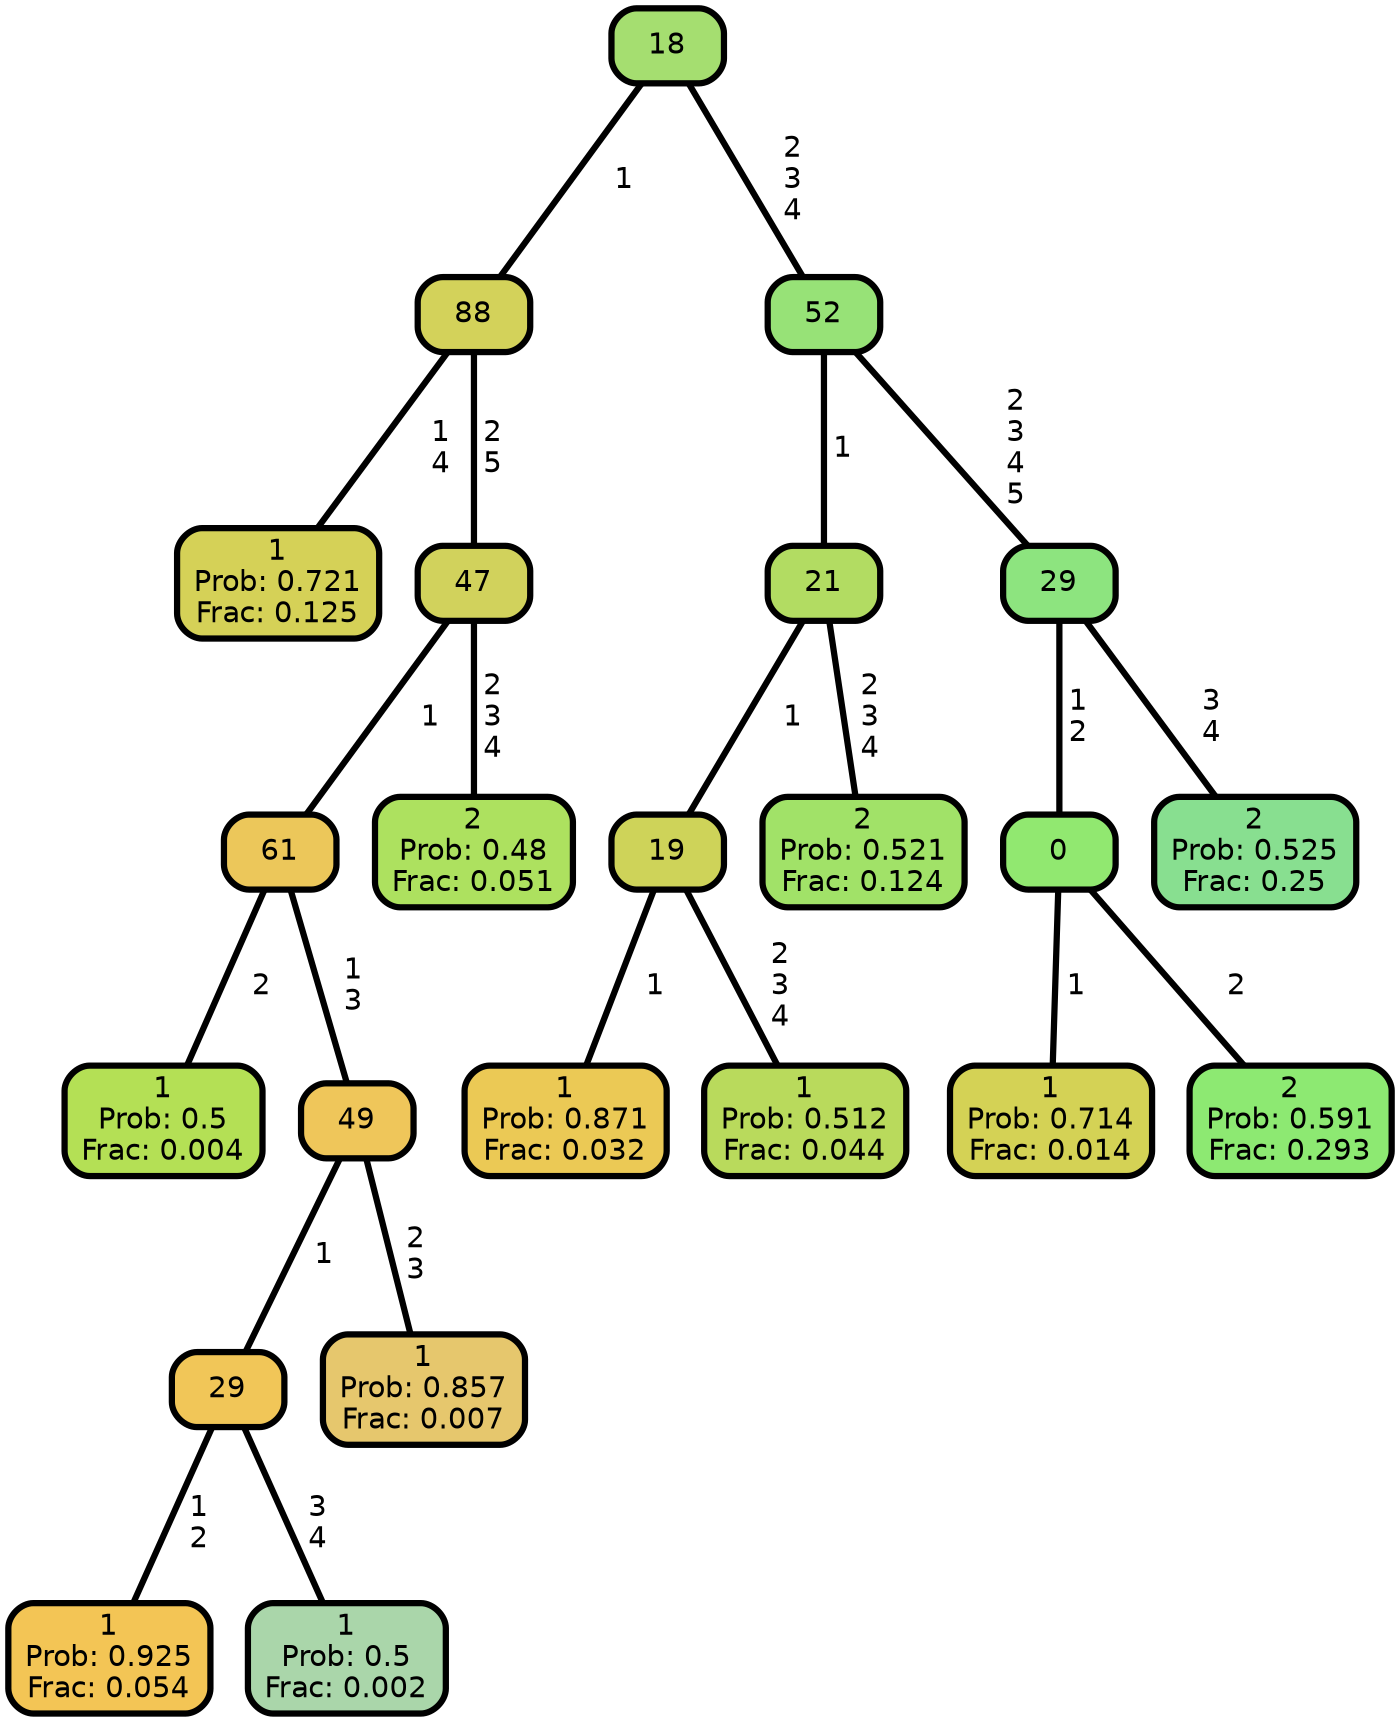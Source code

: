graph Tree {
node [shape=box, style="filled, rounded",color="black",penwidth="3",fontcolor="black",                 fontname=helvetica] ;
graph [ranksep="0 equally", splines=straight,                 bgcolor=transparent, dpi=200] ;
edge [fontname=helvetica, color=black] ;
0 [label="1
Prob: 0.721
Frac: 0.125", fillcolor="#d5d157"] ;
1 [label="88", fillcolor="#d3d25a"] ;
2 [label="1
Prob: 0.5
Frac: 0.004", fillcolor="#b4e055"] ;
3 [label="61", fillcolor="#ecc75a"] ;
4 [label="1
Prob: 0.925
Frac: 0.054", fillcolor="#f3c555"] ;
5 [label="29", fillcolor="#f1c658"] ;
6 [label="1
Prob: 0.5
Frac: 0.002", fillcolor="#aad6aa"] ;
7 [label="49", fillcolor="#efc65a"] ;
8 [label="1
Prob: 0.857
Frac: 0.007", fillcolor="#e6c76d"] ;
9 [label="47", fillcolor="#d1d25c"] ;
10 [label="2
Prob: 0.48
Frac: 0.051", fillcolor="#ade15f"] ;
11 [label="18", fillcolor="#a5de70"] ;
12 [label="1
Prob: 0.871
Frac: 0.032", fillcolor="#ebc955"] ;
13 [label="19", fillcolor="#ced359"] ;
14 [label="1
Prob: 0.512
Frac: 0.044", fillcolor="#b9da5c"] ;
15 [label="21", fillcolor="#b2dc62"] ;
16 [label="2
Prob: 0.521
Frac: 0.124", fillcolor="#a1e268"] ;
17 [label="52", fillcolor="#97e277"] ;
18 [label="1
Prob: 0.714
Frac: 0.014", fillcolor="#d4d255"] ;
19 [label="0", fillcolor="#91e870"] ;
20 [label="2
Prob: 0.591
Frac: 0.293", fillcolor="#8de972"] ;
21 [label="29", fillcolor="#8de47f"] ;
22 [label="2
Prob: 0.525
Frac: 0.25", fillcolor="#88df90"] ;
1 -- 0 [label=" 1\n 4",penwidth=3] ;
1 -- 9 [label=" 2\n 5",penwidth=3] ;
3 -- 2 [label=" 2",penwidth=3] ;
3 -- 7 [label=" 1\n 3",penwidth=3] ;
5 -- 4 [label=" 1\n 2",penwidth=3] ;
5 -- 6 [label=" 3\n 4",penwidth=3] ;
7 -- 5 [label=" 1",penwidth=3] ;
7 -- 8 [label=" 2\n 3",penwidth=3] ;
9 -- 3 [label=" 1",penwidth=3] ;
9 -- 10 [label=" 2\n 3\n 4",penwidth=3] ;
11 -- 1 [label=" 1",penwidth=3] ;
11 -- 17 [label=" 2\n 3\n 4",penwidth=3] ;
13 -- 12 [label=" 1",penwidth=3] ;
13 -- 14 [label=" 2\n 3\n 4",penwidth=3] ;
15 -- 13 [label=" 1",penwidth=3] ;
15 -- 16 [label=" 2\n 3\n 4",penwidth=3] ;
17 -- 15 [label=" 1",penwidth=3] ;
17 -- 21 [label=" 2\n 3\n 4\n 5",penwidth=3] ;
19 -- 18 [label=" 1",penwidth=3] ;
19 -- 20 [label=" 2",penwidth=3] ;
21 -- 19 [label=" 1\n 2",penwidth=3] ;
21 -- 22 [label=" 3\n 4",penwidth=3] ;
{rank = same;}}